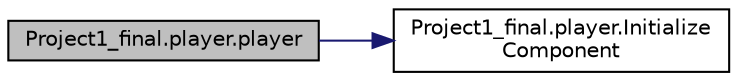 digraph "Project1_final.player.player"
{
  edge [fontname="Helvetica",fontsize="10",labelfontname="Helvetica",labelfontsize="10"];
  node [fontname="Helvetica",fontsize="10",shape=record];
  rankdir="LR";
  Node1 [label="Project1_final.player.player",height=0.2,width=0.4,color="black", fillcolor="grey75", style="filled", fontcolor="black"];
  Node1 -> Node2 [color="midnightblue",fontsize="10",style="solid",fontname="Helvetica"];
  Node2 [label="Project1_final.player.Initialize\lComponent",height=0.2,width=0.4,color="black", fillcolor="white", style="filled",URL="$class_project1__final_1_1player.html#adb5335241823f263ef8cc514bc973efb",tooltip="InitializeComponent "];
}
